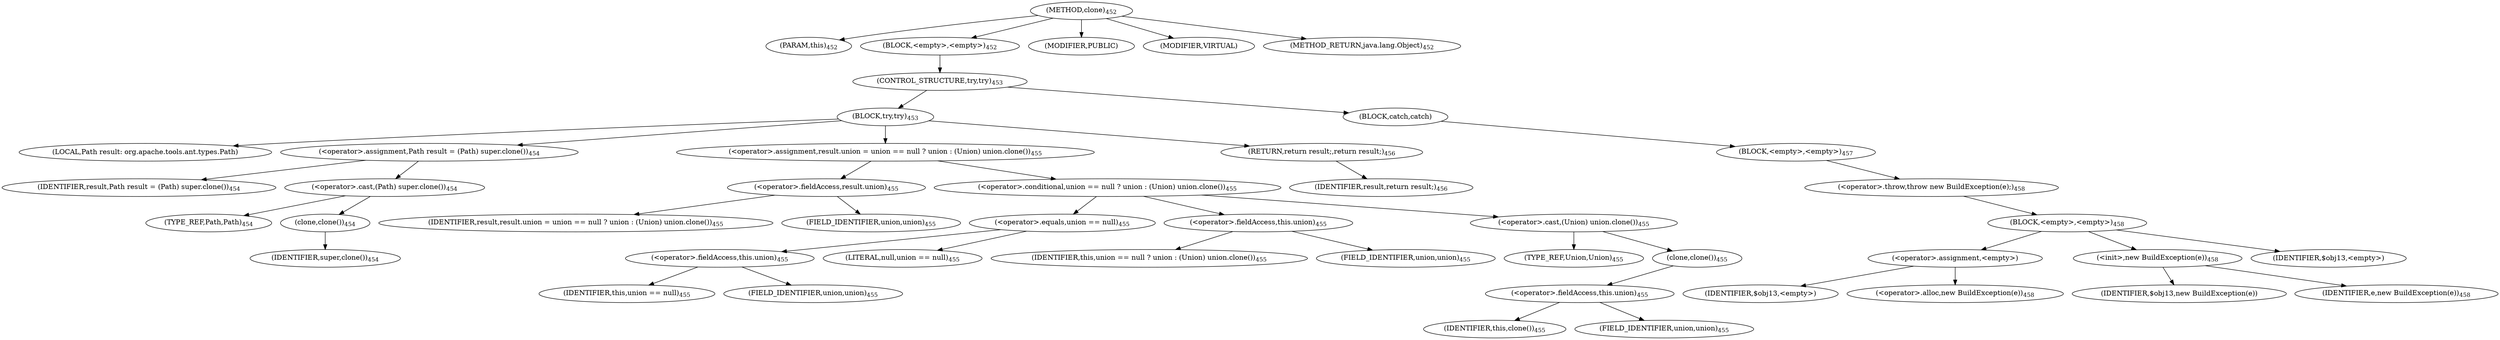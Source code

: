 digraph "clone" {  
"848" [label = <(METHOD,clone)<SUB>452</SUB>> ]
"849" [label = <(PARAM,this)<SUB>452</SUB>> ]
"850" [label = <(BLOCK,&lt;empty&gt;,&lt;empty&gt;)<SUB>452</SUB>> ]
"851" [label = <(CONTROL_STRUCTURE,try,try)<SUB>453</SUB>> ]
"852" [label = <(BLOCK,try,try)<SUB>453</SUB>> ]
"853" [label = <(LOCAL,Path result: org.apache.tools.ant.types.Path)> ]
"854" [label = <(&lt;operator&gt;.assignment,Path result = (Path) super.clone())<SUB>454</SUB>> ]
"855" [label = <(IDENTIFIER,result,Path result = (Path) super.clone())<SUB>454</SUB>> ]
"856" [label = <(&lt;operator&gt;.cast,(Path) super.clone())<SUB>454</SUB>> ]
"857" [label = <(TYPE_REF,Path,Path)<SUB>454</SUB>> ]
"858" [label = <(clone,clone())<SUB>454</SUB>> ]
"859" [label = <(IDENTIFIER,super,clone())<SUB>454</SUB>> ]
"860" [label = <(&lt;operator&gt;.assignment,result.union = union == null ? union : (Union) union.clone())<SUB>455</SUB>> ]
"861" [label = <(&lt;operator&gt;.fieldAccess,result.union)<SUB>455</SUB>> ]
"862" [label = <(IDENTIFIER,result,result.union = union == null ? union : (Union) union.clone())<SUB>455</SUB>> ]
"863" [label = <(FIELD_IDENTIFIER,union,union)<SUB>455</SUB>> ]
"864" [label = <(&lt;operator&gt;.conditional,union == null ? union : (Union) union.clone())<SUB>455</SUB>> ]
"865" [label = <(&lt;operator&gt;.equals,union == null)<SUB>455</SUB>> ]
"866" [label = <(&lt;operator&gt;.fieldAccess,this.union)<SUB>455</SUB>> ]
"867" [label = <(IDENTIFIER,this,union == null)<SUB>455</SUB>> ]
"868" [label = <(FIELD_IDENTIFIER,union,union)<SUB>455</SUB>> ]
"869" [label = <(LITERAL,null,union == null)<SUB>455</SUB>> ]
"870" [label = <(&lt;operator&gt;.fieldAccess,this.union)<SUB>455</SUB>> ]
"871" [label = <(IDENTIFIER,this,union == null ? union : (Union) union.clone())<SUB>455</SUB>> ]
"872" [label = <(FIELD_IDENTIFIER,union,union)<SUB>455</SUB>> ]
"873" [label = <(&lt;operator&gt;.cast,(Union) union.clone())<SUB>455</SUB>> ]
"874" [label = <(TYPE_REF,Union,Union)<SUB>455</SUB>> ]
"875" [label = <(clone,clone())<SUB>455</SUB>> ]
"876" [label = <(&lt;operator&gt;.fieldAccess,this.union)<SUB>455</SUB>> ]
"877" [label = <(IDENTIFIER,this,clone())<SUB>455</SUB>> ]
"878" [label = <(FIELD_IDENTIFIER,union,union)<SUB>455</SUB>> ]
"879" [label = <(RETURN,return result;,return result;)<SUB>456</SUB>> ]
"880" [label = <(IDENTIFIER,result,return result;)<SUB>456</SUB>> ]
"881" [label = <(BLOCK,catch,catch)> ]
"882" [label = <(BLOCK,&lt;empty&gt;,&lt;empty&gt;)<SUB>457</SUB>> ]
"883" [label = <(&lt;operator&gt;.throw,throw new BuildException(e);)<SUB>458</SUB>> ]
"884" [label = <(BLOCK,&lt;empty&gt;,&lt;empty&gt;)<SUB>458</SUB>> ]
"885" [label = <(&lt;operator&gt;.assignment,&lt;empty&gt;)> ]
"886" [label = <(IDENTIFIER,$obj13,&lt;empty&gt;)> ]
"887" [label = <(&lt;operator&gt;.alloc,new BuildException(e))<SUB>458</SUB>> ]
"888" [label = <(&lt;init&gt;,new BuildException(e))<SUB>458</SUB>> ]
"889" [label = <(IDENTIFIER,$obj13,new BuildException(e))> ]
"890" [label = <(IDENTIFIER,e,new BuildException(e))<SUB>458</SUB>> ]
"891" [label = <(IDENTIFIER,$obj13,&lt;empty&gt;)> ]
"892" [label = <(MODIFIER,PUBLIC)> ]
"893" [label = <(MODIFIER,VIRTUAL)> ]
"894" [label = <(METHOD_RETURN,java.lang.Object)<SUB>452</SUB>> ]
  "848" -> "849" 
  "848" -> "850" 
  "848" -> "892" 
  "848" -> "893" 
  "848" -> "894" 
  "850" -> "851" 
  "851" -> "852" 
  "851" -> "881" 
  "852" -> "853" 
  "852" -> "854" 
  "852" -> "860" 
  "852" -> "879" 
  "854" -> "855" 
  "854" -> "856" 
  "856" -> "857" 
  "856" -> "858" 
  "858" -> "859" 
  "860" -> "861" 
  "860" -> "864" 
  "861" -> "862" 
  "861" -> "863" 
  "864" -> "865" 
  "864" -> "870" 
  "864" -> "873" 
  "865" -> "866" 
  "865" -> "869" 
  "866" -> "867" 
  "866" -> "868" 
  "870" -> "871" 
  "870" -> "872" 
  "873" -> "874" 
  "873" -> "875" 
  "875" -> "876" 
  "876" -> "877" 
  "876" -> "878" 
  "879" -> "880" 
  "881" -> "882" 
  "882" -> "883" 
  "883" -> "884" 
  "884" -> "885" 
  "884" -> "888" 
  "884" -> "891" 
  "885" -> "886" 
  "885" -> "887" 
  "888" -> "889" 
  "888" -> "890" 
}
